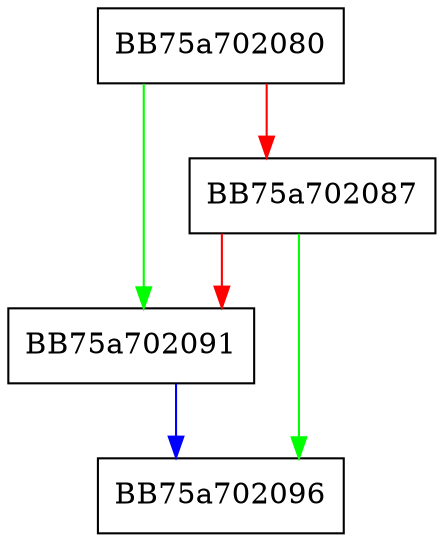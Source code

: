 digraph GetResourceCategory {
  node [shape="box"];
  graph [splines=ortho];
  BB75a702080 -> BB75a702091 [color="green"];
  BB75a702080 -> BB75a702087 [color="red"];
  BB75a702087 -> BB75a702096 [color="green"];
  BB75a702087 -> BB75a702091 [color="red"];
  BB75a702091 -> BB75a702096 [color="blue"];
}